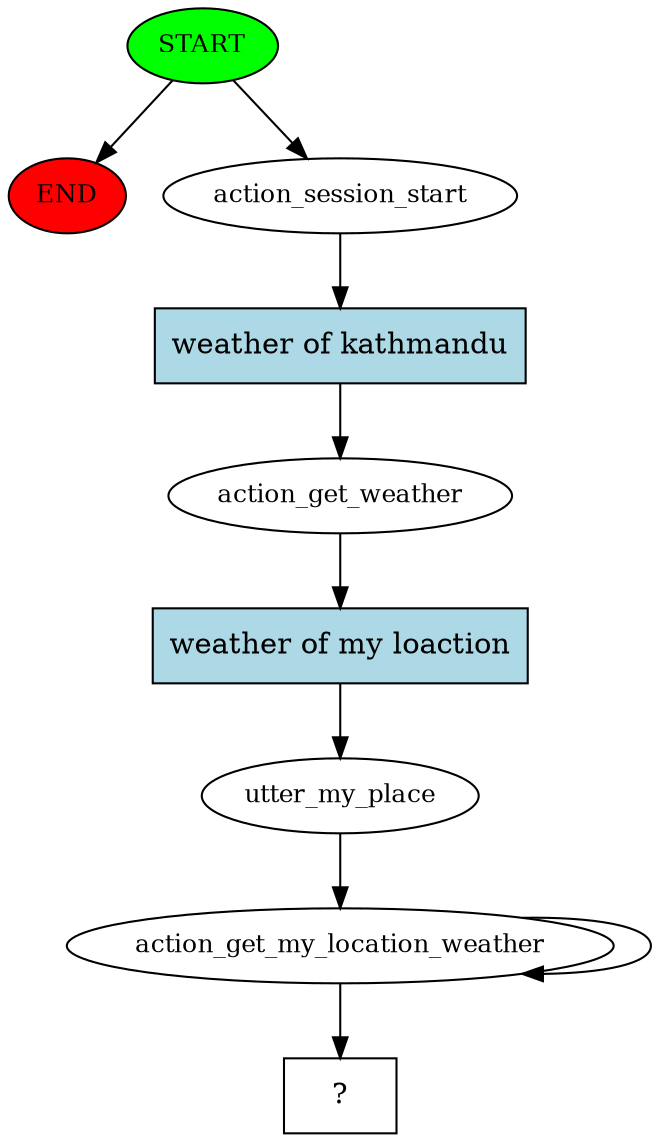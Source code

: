 digraph  {
0 [class="start active", fillcolor=green, fontsize=12, label=START, style=filled];
"-1" [class=end, fillcolor=red, fontsize=12, label=END, style=filled];
1 [class=active, fontsize=12, label=action_session_start];
2 [class=active, fontsize=12, label=action_get_weather];
3 [class=active, fontsize=12, label=utter_my_place];
4 [class=active, fontsize=12, label=action_get_my_location_weather];
6 [class="intent dashed active", label="  ?  ", shape=rect];
7 [class="intent active", fillcolor=lightblue, label="weather of kathmandu", shape=rect, style=filled];
8 [class="intent active", fillcolor=lightblue, label="weather of my loaction", shape=rect, style=filled];
0 -> "-1"  [class="", key=NONE, label=""];
0 -> 1  [class=active, key=NONE, label=""];
1 -> 7  [class=active, key=0];
2 -> 8  [class=active, key=0];
3 -> 4  [class=active, key=NONE, label=""];
4 -> 6  [class=active, key=NONE, label=""];
4 -> 4  [class=active, key=NONE, label=""];
7 -> 2  [class=active, key=0];
8 -> 3  [class=active, key=0];
}
